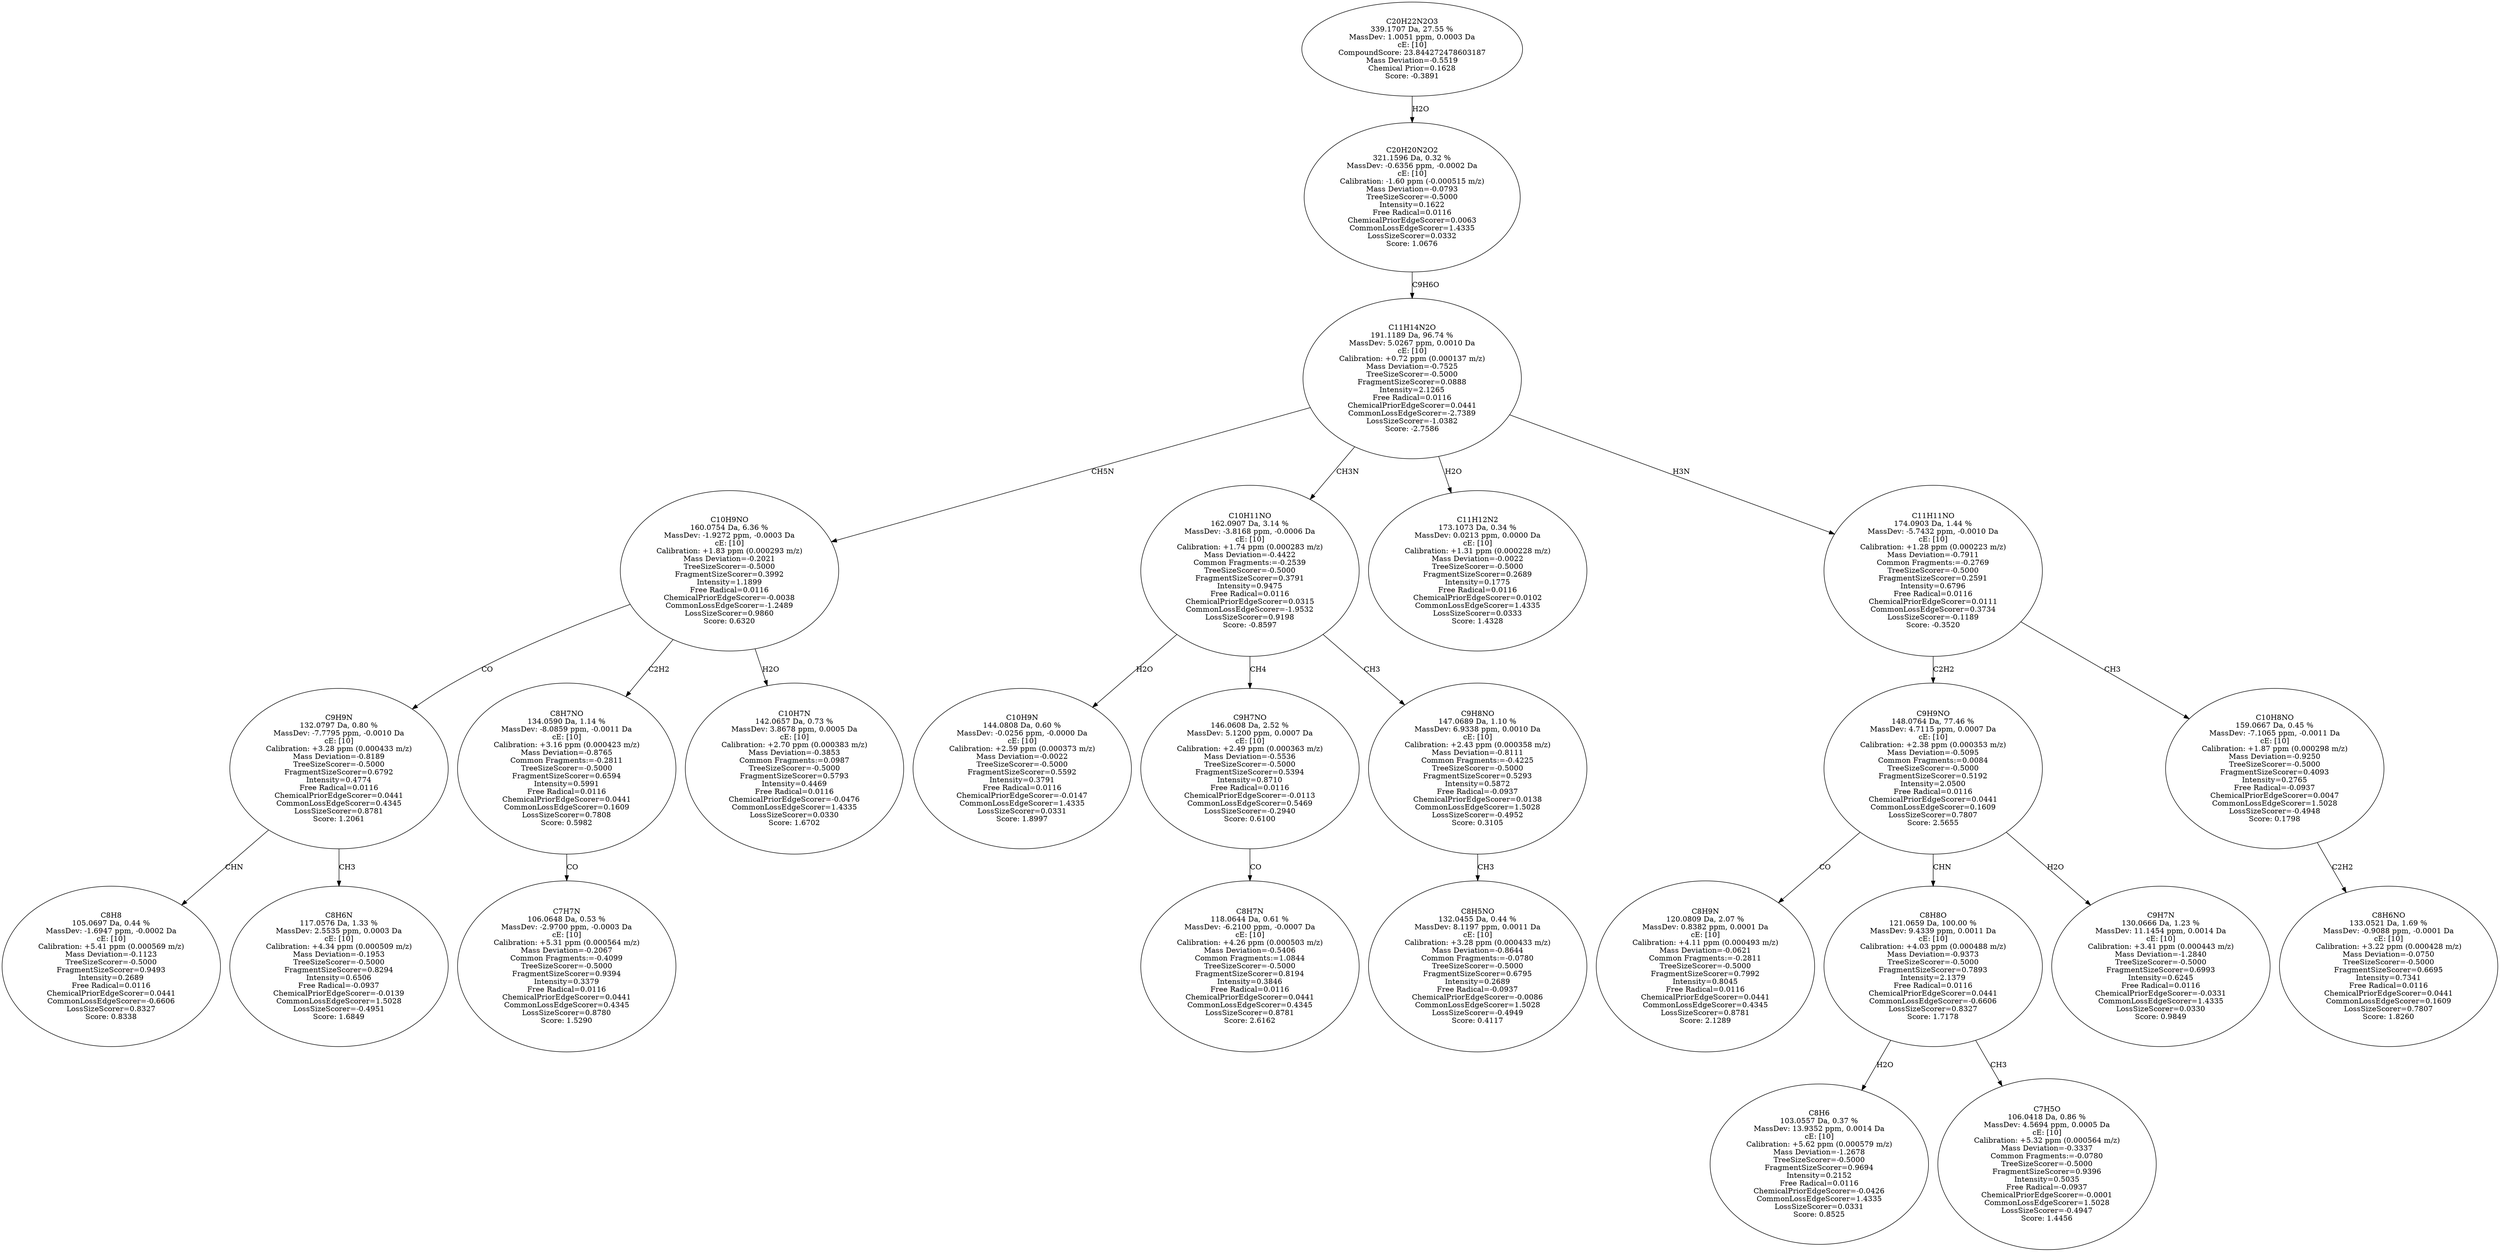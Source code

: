 strict digraph {
v1 [label="C8H8\n105.0697 Da, 0.44 %\nMassDev: -1.6947 ppm, -0.0002 Da\ncE: [10]\nCalibration: +5.41 ppm (0.000569 m/z)\nMass Deviation=-0.1123\nTreeSizeScorer=-0.5000\nFragmentSizeScorer=0.9493\nIntensity=0.2689\nFree Radical=0.0116\nChemicalPriorEdgeScorer=0.0441\nCommonLossEdgeScorer=-0.6606\nLossSizeScorer=0.8327\nScore: 0.8338"];
v2 [label="C8H6N\n117.0576 Da, 1.33 %\nMassDev: 2.5535 ppm, 0.0003 Da\ncE: [10]\nCalibration: +4.34 ppm (0.000509 m/z)\nMass Deviation=-0.1953\nTreeSizeScorer=-0.5000\nFragmentSizeScorer=0.8294\nIntensity=0.6506\nFree Radical=-0.0937\nChemicalPriorEdgeScorer=-0.0139\nCommonLossEdgeScorer=1.5028\nLossSizeScorer=-0.4951\nScore: 1.6849"];
v3 [label="C9H9N\n132.0797 Da, 0.80 %\nMassDev: -7.7795 ppm, -0.0010 Da\ncE: [10]\nCalibration: +3.28 ppm (0.000433 m/z)\nMass Deviation=-0.8189\nTreeSizeScorer=-0.5000\nFragmentSizeScorer=0.6792\nIntensity=0.4774\nFree Radical=0.0116\nChemicalPriorEdgeScorer=0.0441\nCommonLossEdgeScorer=0.4345\nLossSizeScorer=0.8781\nScore: 1.2061"];
v4 [label="C7H7N\n106.0648 Da, 0.53 %\nMassDev: -2.9700 ppm, -0.0003 Da\ncE: [10]\nCalibration: +5.31 ppm (0.000564 m/z)\nMass Deviation=-0.2067\nCommon Fragments:=-0.4099\nTreeSizeScorer=-0.5000\nFragmentSizeScorer=0.9394\nIntensity=0.3379\nFree Radical=0.0116\nChemicalPriorEdgeScorer=0.0441\nCommonLossEdgeScorer=0.4345\nLossSizeScorer=0.8780\nScore: 1.5290"];
v5 [label="C8H7NO\n134.0590 Da, 1.14 %\nMassDev: -8.0859 ppm, -0.0011 Da\ncE: [10]\nCalibration: +3.16 ppm (0.000423 m/z)\nMass Deviation=-0.8765\nCommon Fragments:=-0.2811\nTreeSizeScorer=-0.5000\nFragmentSizeScorer=0.6594\nIntensity=0.5991\nFree Radical=0.0116\nChemicalPriorEdgeScorer=0.0441\nCommonLossEdgeScorer=0.1609\nLossSizeScorer=0.7808\nScore: 0.5982"];
v6 [label="C10H7N\n142.0657 Da, 0.73 %\nMassDev: 3.8678 ppm, 0.0005 Da\ncE: [10]\nCalibration: +2.70 ppm (0.000383 m/z)\nMass Deviation=-0.3853\nCommon Fragments:=0.0987\nTreeSizeScorer=-0.5000\nFragmentSizeScorer=0.5793\nIntensity=0.4469\nFree Radical=0.0116\nChemicalPriorEdgeScorer=-0.0476\nCommonLossEdgeScorer=1.4335\nLossSizeScorer=0.0330\nScore: 1.6702"];
v7 [label="C10H9NO\n160.0754 Da, 6.36 %\nMassDev: -1.9272 ppm, -0.0003 Da\ncE: [10]\nCalibration: +1.83 ppm (0.000293 m/z)\nMass Deviation=-0.2021\nTreeSizeScorer=-0.5000\nFragmentSizeScorer=0.3992\nIntensity=1.1899\nFree Radical=0.0116\nChemicalPriorEdgeScorer=-0.0038\nCommonLossEdgeScorer=-1.2489\nLossSizeScorer=0.9860\nScore: 0.6320"];
v8 [label="C10H9N\n144.0808 Da, 0.60 %\nMassDev: -0.0256 ppm, -0.0000 Da\ncE: [10]\nCalibration: +2.59 ppm (0.000373 m/z)\nMass Deviation=-0.0022\nTreeSizeScorer=-0.5000\nFragmentSizeScorer=0.5592\nIntensity=0.3791\nFree Radical=0.0116\nChemicalPriorEdgeScorer=-0.0147\nCommonLossEdgeScorer=1.4335\nLossSizeScorer=0.0331\nScore: 1.8997"];
v9 [label="C8H7N\n118.0644 Da, 0.61 %\nMassDev: -6.2100 ppm, -0.0007 Da\ncE: [10]\nCalibration: +4.26 ppm (0.000503 m/z)\nMass Deviation=-0.5406\nCommon Fragments:=1.0844\nTreeSizeScorer=-0.5000\nFragmentSizeScorer=0.8194\nIntensity=0.3846\nFree Radical=0.0116\nChemicalPriorEdgeScorer=0.0441\nCommonLossEdgeScorer=0.4345\nLossSizeScorer=0.8781\nScore: 2.6162"];
v10 [label="C9H7NO\n146.0608 Da, 2.52 %\nMassDev: 5.1200 ppm, 0.0007 Da\ncE: [10]\nCalibration: +2.49 ppm (0.000363 m/z)\nMass Deviation=-0.5536\nTreeSizeScorer=-0.5000\nFragmentSizeScorer=0.5394\nIntensity=0.8710\nFree Radical=0.0116\nChemicalPriorEdgeScorer=-0.0113\nCommonLossEdgeScorer=0.5469\nLossSizeScorer=-0.2940\nScore: 0.6100"];
v11 [label="C8H5NO\n132.0455 Da, 0.44 %\nMassDev: 8.1197 ppm, 0.0011 Da\ncE: [10]\nCalibration: +3.28 ppm (0.000433 m/z)\nMass Deviation=-0.8644\nCommon Fragments:=-0.0780\nTreeSizeScorer=-0.5000\nFragmentSizeScorer=0.6795\nIntensity=0.2689\nFree Radical=-0.0937\nChemicalPriorEdgeScorer=-0.0086\nCommonLossEdgeScorer=1.5028\nLossSizeScorer=-0.4949\nScore: 0.4117"];
v12 [label="C9H8NO\n147.0689 Da, 1.10 %\nMassDev: 6.9338 ppm, 0.0010 Da\ncE: [10]\nCalibration: +2.43 ppm (0.000358 m/z)\nMass Deviation=-0.8111\nCommon Fragments:=-0.4225\nTreeSizeScorer=-0.5000\nFragmentSizeScorer=0.5293\nIntensity=0.5872\nFree Radical=-0.0937\nChemicalPriorEdgeScorer=0.0138\nCommonLossEdgeScorer=1.5028\nLossSizeScorer=-0.4952\nScore: 0.3105"];
v13 [label="C10H11NO\n162.0907 Da, 3.14 %\nMassDev: -3.8168 ppm, -0.0006 Da\ncE: [10]\nCalibration: +1.74 ppm (0.000283 m/z)\nMass Deviation=-0.4422\nCommon Fragments:=-0.2539\nTreeSizeScorer=-0.5000\nFragmentSizeScorer=0.3791\nIntensity=0.9475\nFree Radical=0.0116\nChemicalPriorEdgeScorer=0.0315\nCommonLossEdgeScorer=-1.9532\nLossSizeScorer=0.9198\nScore: -0.8597"];
v14 [label="C11H12N2\n173.1073 Da, 0.34 %\nMassDev: 0.0213 ppm, 0.0000 Da\ncE: [10]\nCalibration: +1.31 ppm (0.000228 m/z)\nMass Deviation=-0.0022\nTreeSizeScorer=-0.5000\nFragmentSizeScorer=0.2689\nIntensity=0.1775\nFree Radical=0.0116\nChemicalPriorEdgeScorer=0.0102\nCommonLossEdgeScorer=1.4335\nLossSizeScorer=0.0333\nScore: 1.4328"];
v15 [label="C8H9N\n120.0809 Da, 2.07 %\nMassDev: 0.8382 ppm, 0.0001 Da\ncE: [10]\nCalibration: +4.11 ppm (0.000493 m/z)\nMass Deviation=-0.0621\nCommon Fragments:=-0.2811\nTreeSizeScorer=-0.5000\nFragmentSizeScorer=0.7992\nIntensity=0.8045\nFree Radical=0.0116\nChemicalPriorEdgeScorer=0.0441\nCommonLossEdgeScorer=0.4345\nLossSizeScorer=0.8781\nScore: 2.1289"];
v16 [label="C8H6\n103.0557 Da, 0.37 %\nMassDev: 13.9352 ppm, 0.0014 Da\ncE: [10]\nCalibration: +5.62 ppm (0.000579 m/z)\nMass Deviation=-1.2678\nTreeSizeScorer=-0.5000\nFragmentSizeScorer=0.9694\nIntensity=0.2152\nFree Radical=0.0116\nChemicalPriorEdgeScorer=-0.0426\nCommonLossEdgeScorer=1.4335\nLossSizeScorer=0.0331\nScore: 0.8525"];
v17 [label="C7H5O\n106.0418 Da, 0.86 %\nMassDev: 4.5694 ppm, 0.0005 Da\ncE: [10]\nCalibration: +5.32 ppm (0.000564 m/z)\nMass Deviation=-0.3337\nCommon Fragments:=-0.0780\nTreeSizeScorer=-0.5000\nFragmentSizeScorer=0.9396\nIntensity=0.5035\nFree Radical=-0.0937\nChemicalPriorEdgeScorer=-0.0001\nCommonLossEdgeScorer=1.5028\nLossSizeScorer=-0.4947\nScore: 1.4456"];
v18 [label="C8H8O\n121.0659 Da, 100.00 %\nMassDev: 9.4339 ppm, 0.0011 Da\ncE: [10]\nCalibration: +4.03 ppm (0.000488 m/z)\nMass Deviation=-0.9373\nTreeSizeScorer=-0.5000\nFragmentSizeScorer=0.7893\nIntensity=2.1379\nFree Radical=0.0116\nChemicalPriorEdgeScorer=0.0441\nCommonLossEdgeScorer=-0.6606\nLossSizeScorer=0.8327\nScore: 1.7178"];
v19 [label="C9H7N\n130.0666 Da, 1.23 %\nMassDev: 11.1454 ppm, 0.0014 Da\ncE: [10]\nCalibration: +3.41 ppm (0.000443 m/z)\nMass Deviation=-1.2840\nTreeSizeScorer=-0.5000\nFragmentSizeScorer=0.6993\nIntensity=0.6245\nFree Radical=0.0116\nChemicalPriorEdgeScorer=-0.0331\nCommonLossEdgeScorer=1.4335\nLossSizeScorer=0.0330\nScore: 0.9849"];
v20 [label="C9H9NO\n148.0764 Da, 77.46 %\nMassDev: 4.7115 ppm, 0.0007 Da\ncE: [10]\nCalibration: +2.38 ppm (0.000353 m/z)\nMass Deviation=-0.5095\nCommon Fragments:=0.0084\nTreeSizeScorer=-0.5000\nFragmentSizeScorer=0.5192\nIntensity=2.0500\nFree Radical=0.0116\nChemicalPriorEdgeScorer=0.0441\nCommonLossEdgeScorer=0.1609\nLossSizeScorer=0.7807\nScore: 2.5655"];
v21 [label="C8H6NO\n133.0521 Da, 1.69 %\nMassDev: -0.9088 ppm, -0.0001 Da\ncE: [10]\nCalibration: +3.22 ppm (0.000428 m/z)\nMass Deviation=-0.0750\nTreeSizeScorer=-0.5000\nFragmentSizeScorer=0.6695\nIntensity=0.7341\nFree Radical=0.0116\nChemicalPriorEdgeScorer=0.0441\nCommonLossEdgeScorer=0.1609\nLossSizeScorer=0.7807\nScore: 1.8260"];
v22 [label="C10H8NO\n159.0667 Da, 0.45 %\nMassDev: -7.1065 ppm, -0.0011 Da\ncE: [10]\nCalibration: +1.87 ppm (0.000298 m/z)\nMass Deviation=-0.9250\nTreeSizeScorer=-0.5000\nFragmentSizeScorer=0.4093\nIntensity=0.2765\nFree Radical=-0.0937\nChemicalPriorEdgeScorer=0.0047\nCommonLossEdgeScorer=1.5028\nLossSizeScorer=-0.4948\nScore: 0.1798"];
v23 [label="C11H11NO\n174.0903 Da, 1.44 %\nMassDev: -5.7432 ppm, -0.0010 Da\ncE: [10]\nCalibration: +1.28 ppm (0.000223 m/z)\nMass Deviation=-0.7911\nCommon Fragments:=-0.2769\nTreeSizeScorer=-0.5000\nFragmentSizeScorer=0.2591\nIntensity=0.6796\nFree Radical=0.0116\nChemicalPriorEdgeScorer=0.0111\nCommonLossEdgeScorer=0.3734\nLossSizeScorer=-0.1189\nScore: -0.3520"];
v24 [label="C11H14N2O\n191.1189 Da, 96.74 %\nMassDev: 5.0267 ppm, 0.0010 Da\ncE: [10]\nCalibration: +0.72 ppm (0.000137 m/z)\nMass Deviation=-0.7525\nTreeSizeScorer=-0.5000\nFragmentSizeScorer=0.0888\nIntensity=2.1265\nFree Radical=0.0116\nChemicalPriorEdgeScorer=0.0441\nCommonLossEdgeScorer=-2.7389\nLossSizeScorer=-1.0382\nScore: -2.7586"];
v25 [label="C20H20N2O2\n321.1596 Da, 0.32 %\nMassDev: -0.6356 ppm, -0.0002 Da\ncE: [10]\nCalibration: -1.60 ppm (-0.000515 m/z)\nMass Deviation=-0.0793\nTreeSizeScorer=-0.5000\nIntensity=0.1622\nFree Radical=0.0116\nChemicalPriorEdgeScorer=0.0063\nCommonLossEdgeScorer=1.4335\nLossSizeScorer=0.0332\nScore: 1.0676"];
v26 [label="C20H22N2O3\n339.1707 Da, 27.55 %\nMassDev: 1.0051 ppm, 0.0003 Da\ncE: [10]\nCompoundScore: 23.844272478603187\nMass Deviation=-0.5519\nChemical Prior=0.1628\nScore: -0.3891"];
v3 -> v1 [label="CHN"];
v3 -> v2 [label="CH3"];
v7 -> v3 [label="CO"];
v5 -> v4 [label="CO"];
v7 -> v5 [label="C2H2"];
v7 -> v6 [label="H2O"];
v24 -> v7 [label="CH5N"];
v13 -> v8 [label="H2O"];
v10 -> v9 [label="CO"];
v13 -> v10 [label="CH4"];
v12 -> v11 [label="CH3"];
v13 -> v12 [label="CH3"];
v24 -> v13 [label="CH3N"];
v24 -> v14 [label="H2O"];
v20 -> v15 [label="CO"];
v18 -> v16 [label="H2O"];
v18 -> v17 [label="CH3"];
v20 -> v18 [label="CHN"];
v20 -> v19 [label="H2O"];
v23 -> v20 [label="C2H2"];
v22 -> v21 [label="C2H2"];
v23 -> v22 [label="CH3"];
v24 -> v23 [label="H3N"];
v25 -> v24 [label="C9H6O"];
v26 -> v25 [label="H2O"];
}